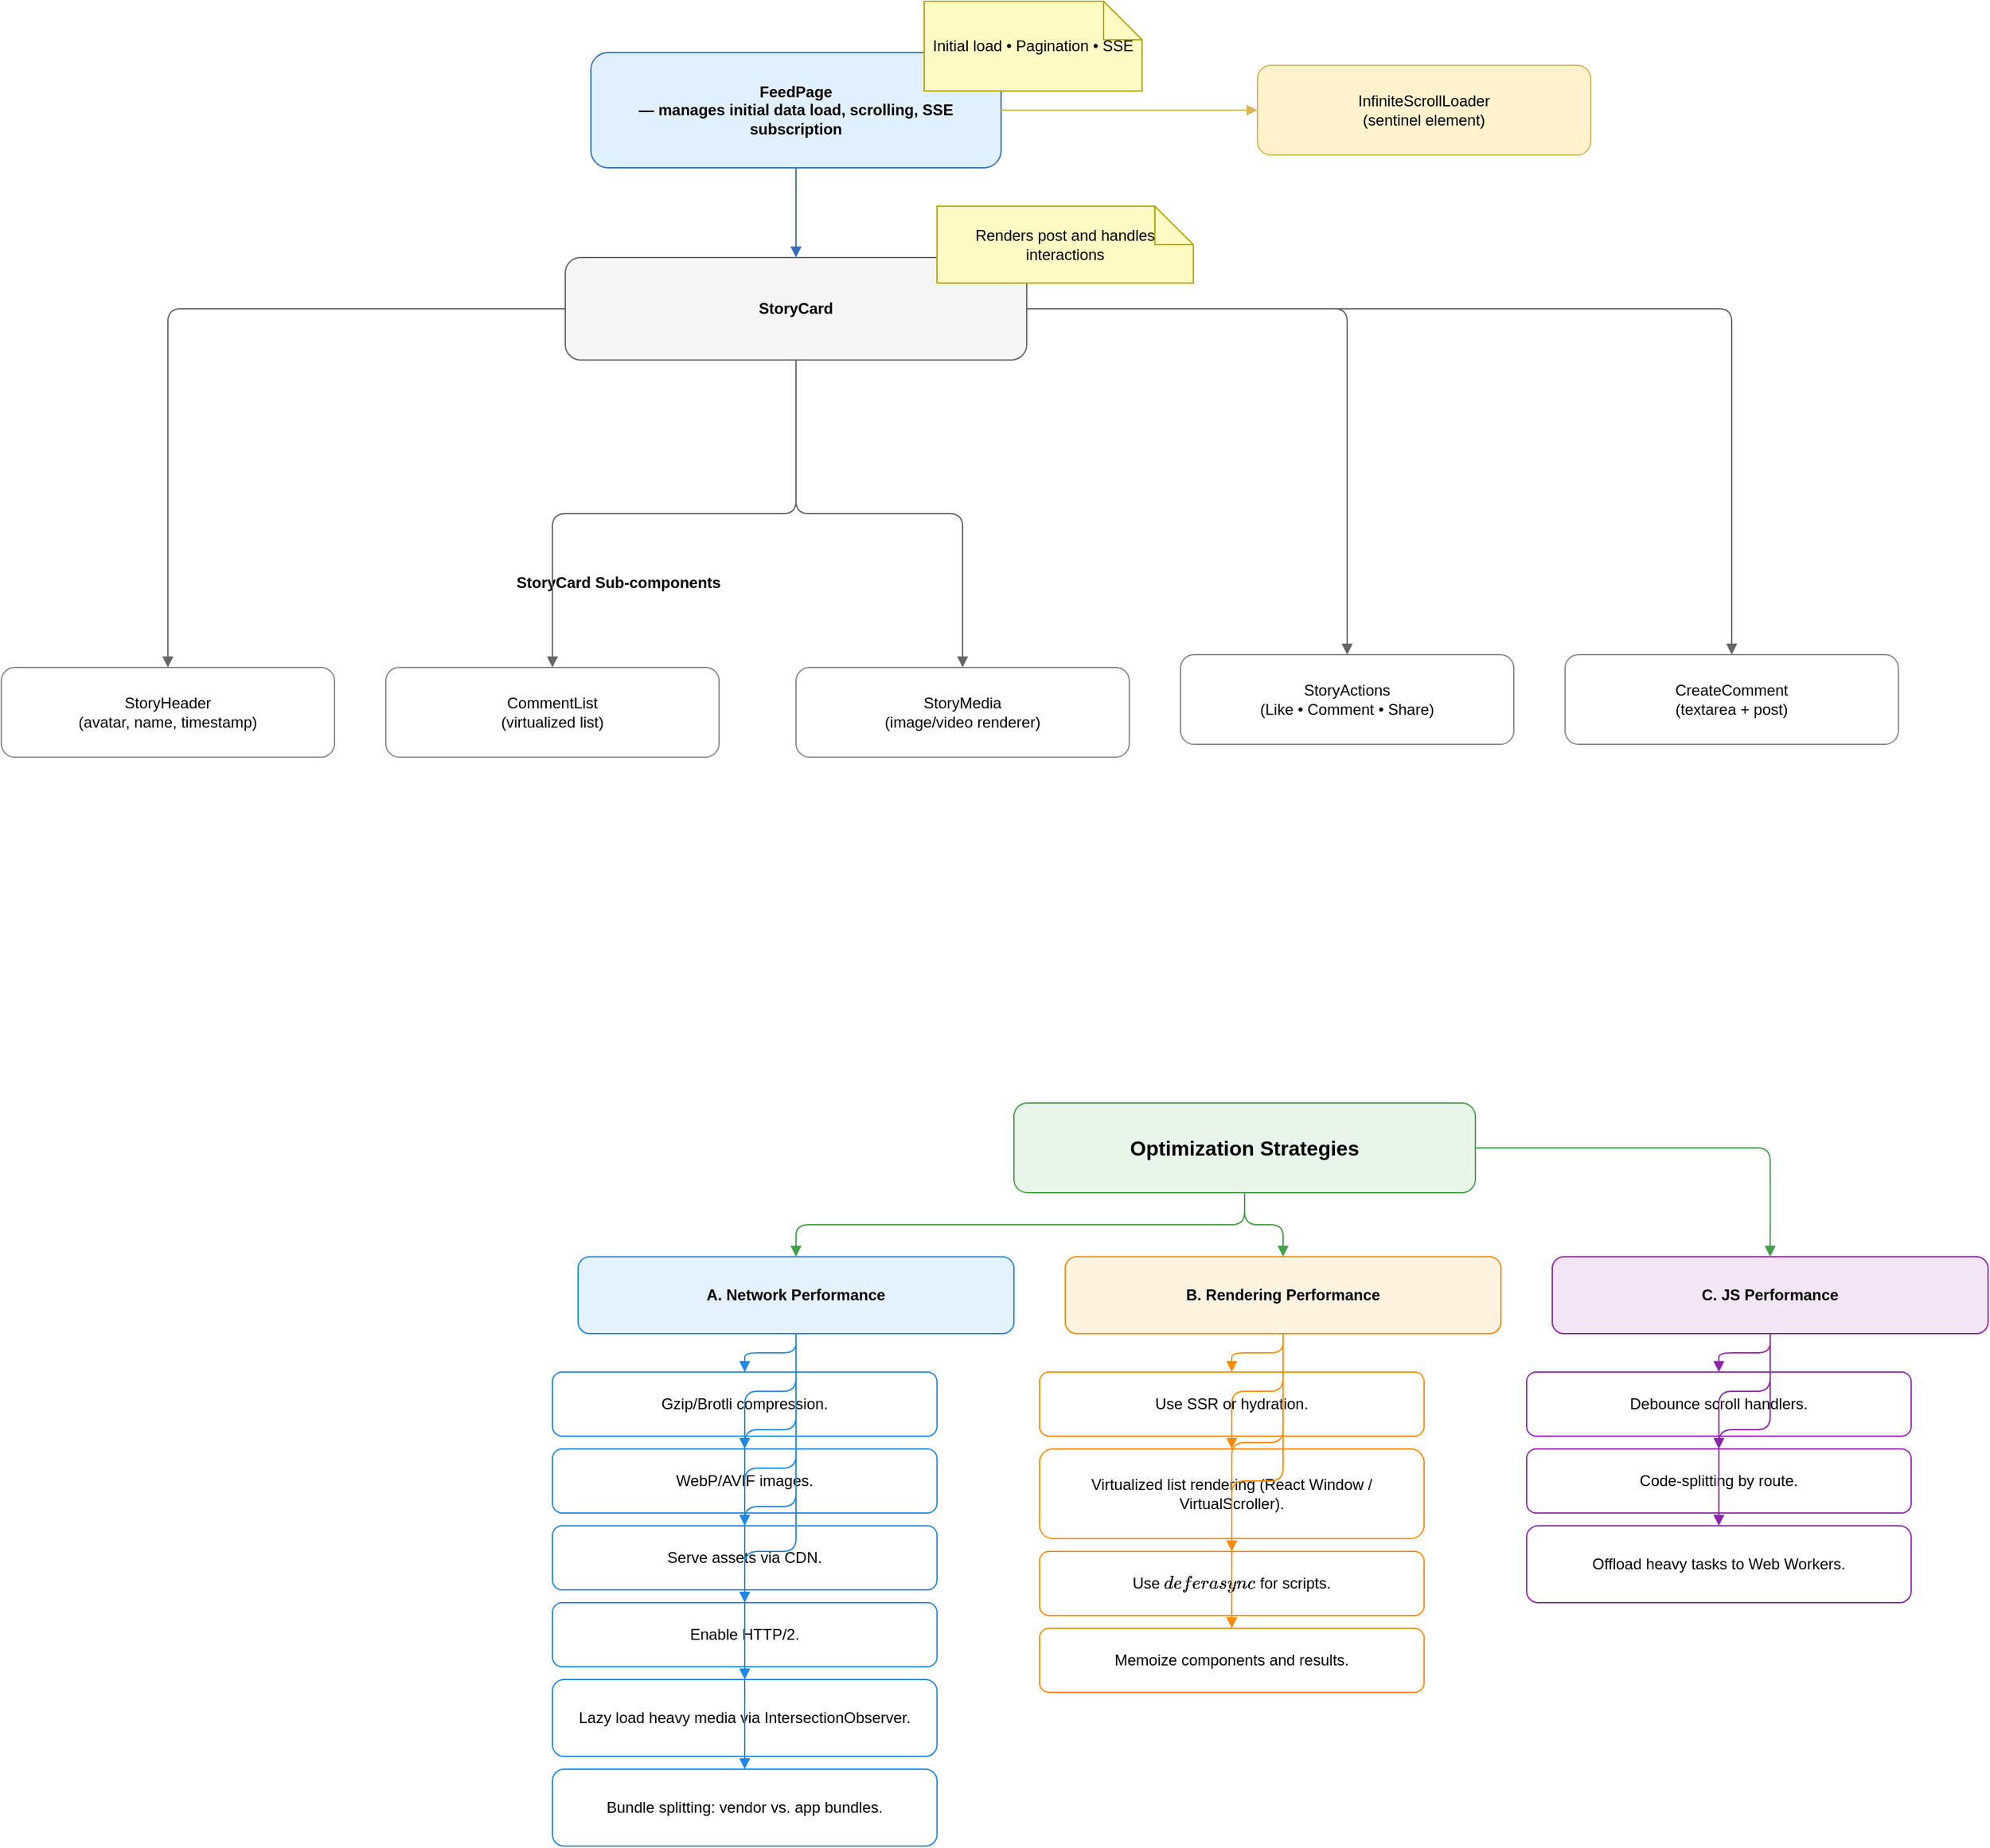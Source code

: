 <mxfile version="28.2.8">
  <diagram name="Component Architecture" id="FMEXDt4NMadpCSWkVbZi">
    <mxGraphModel dx="2036" dy="1248" grid="1" gridSize="10" guides="1" tooltips="1" connect="1" arrows="1" fold="1" page="1" pageScale="1" pageWidth="827" pageHeight="1169" math="0" shadow="0">
      <root>
        <mxCell id="0" />
        <mxCell id="1" parent="0" />
        <mxCell id="AbzQdMxJWZO2URxCIheY-4" value="FeedPage&#xa;— manages initial data load, scrolling, SSE subscription" style="rounded=1;whiteSpace=wrap;html=1;fillColor=#e1f0ff;strokeColor=#356ebf;fontStyle=1;" vertex="1" parent="1">
          <mxGeometry x="470" y="80" width="320" height="90" as="geometry" />
        </mxCell>
        <mxCell id="AbzQdMxJWZO2URxCIheY-5" value="StoryCard" style="rounded=1;whiteSpace=wrap;html=1;fillColor=#f5f5f5;strokeColor=#666666;fontStyle=1;" vertex="1" parent="1">
          <mxGeometry x="450" y="240" width="360" height="80" as="geometry" />
        </mxCell>
        <mxCell id="AbzQdMxJWZO2URxCIheY-6" style="edgeStyle=orthogonalEdgeStyle;rounded=0;orthogonalLoop=1;jettySize=auto;html=1;endArrow=block;strokeColor=#356ebf;" edge="1" parent="1" source="AbzQdMxJWZO2URxCIheY-4" target="AbzQdMxJWZO2URxCIheY-5">
          <mxGeometry relative="1" as="geometry" />
        </mxCell>
        <mxCell id="AbzQdMxJWZO2URxCIheY-7" value="InfiniteScrollLoader&#xa;(sentinel element)" style="rounded=1;whiteSpace=wrap;html=1;fillColor=#fff2cc;strokeColor=#d6b656;" vertex="1" parent="1">
          <mxGeometry x="990" y="90" width="260" height="70" as="geometry" />
        </mxCell>
        <mxCell id="AbzQdMxJWZO2URxCIheY-8" style="edgeStyle=orthogonalEdgeStyle;rounded=0;orthogonalLoop=1;jettySize=auto;html=1;endArrow=block;strokeColor=#d6b656;" edge="1" parent="1" source="AbzQdMxJWZO2URxCIheY-4" target="AbzQdMxJWZO2URxCIheY-7">
          <mxGeometry relative="1" as="geometry" />
        </mxCell>
        <mxCell id="AbzQdMxJWZO2URxCIheY-9" value="StoryCard Sub-components" style="text;html=1;strokeColor=none;fillColor=none;align=left;verticalAlign=top;fontStyle=1;fontSize=12;" vertex="1" parent="1">
          <mxGeometry x="410" y="480" width="200" height="20" as="geometry" />
        </mxCell>
        <mxCell id="AbzQdMxJWZO2URxCIheY-10" value="StoryHeader&#xa;(avatar, name, timestamp)" style="shape=rectangle;rounded=1;whiteSpace=wrap;html=1;fillColor=#ffffff;strokeColor=#888888;" vertex="1" parent="1">
          <mxGeometry x="10" y="560" width="260" height="70" as="geometry" />
        </mxCell>
        <mxCell id="AbzQdMxJWZO2URxCIheY-11" value="StoryMedia&#xa;(image/video renderer)" style="shape=rectangle;rounded=1;whiteSpace=wrap;html=1;fillColor=#ffffff;strokeColor=#888888;" vertex="1" parent="1">
          <mxGeometry x="630" y="560" width="260" height="70" as="geometry" />
        </mxCell>
        <mxCell id="AbzQdMxJWZO2URxCIheY-12" value="StoryActions&#xa;(Like • Comment • Share)" style="shape=rectangle;rounded=1;whiteSpace=wrap;html=1;fillColor=#ffffff;strokeColor=#888888;" vertex="1" parent="1">
          <mxGeometry x="930" y="550" width="260" height="70" as="geometry" />
        </mxCell>
        <mxCell id="AbzQdMxJWZO2URxCIheY-13" value="CommentList&#xa;(virtualized list)" style="shape=rectangle;rounded=1;whiteSpace=wrap;html=1;fillColor=#ffffff;strokeColor=#888888;" vertex="1" parent="1">
          <mxGeometry x="310" y="560" width="260" height="70" as="geometry" />
        </mxCell>
        <mxCell id="AbzQdMxJWZO2URxCIheY-14" value="CreateComment&#xa;(textarea + post)" style="shape=rectangle;rounded=1;whiteSpace=wrap;html=1;fillColor=#ffffff;strokeColor=#888888;" vertex="1" parent="1">
          <mxGeometry x="1230" y="550" width="260" height="70" as="geometry" />
        </mxCell>
        <mxCell id="AbzQdMxJWZO2URxCIheY-15" style="edgeStyle=orthogonalEdgeStyle;endArrow=block;strokeColor=#666666;" edge="1" parent="1" source="AbzQdMxJWZO2URxCIheY-5" target="AbzQdMxJWZO2URxCIheY-10">
          <mxGeometry relative="1" as="geometry" />
        </mxCell>
        <mxCell id="AbzQdMxJWZO2URxCIheY-16" style="edgeStyle=orthogonalEdgeStyle;endArrow=block;strokeColor=#666666;" edge="1" parent="1" source="AbzQdMxJWZO2URxCIheY-5" target="AbzQdMxJWZO2URxCIheY-11">
          <mxGeometry relative="1" as="geometry" />
        </mxCell>
        <mxCell id="AbzQdMxJWZO2URxCIheY-17" style="edgeStyle=orthogonalEdgeStyle;endArrow=block;strokeColor=#666666;" edge="1" parent="1" source="AbzQdMxJWZO2URxCIheY-5" target="AbzQdMxJWZO2URxCIheY-12">
          <mxGeometry relative="1" as="geometry" />
        </mxCell>
        <mxCell id="AbzQdMxJWZO2URxCIheY-18" style="edgeStyle=orthogonalEdgeStyle;endArrow=block;strokeColor=#666666;" edge="1" parent="1" source="AbzQdMxJWZO2URxCIheY-5" target="AbzQdMxJWZO2URxCIheY-13">
          <mxGeometry relative="1" as="geometry" />
        </mxCell>
        <mxCell id="AbzQdMxJWZO2URxCIheY-19" style="edgeStyle=orthogonalEdgeStyle;endArrow=block;strokeColor=#666666;" edge="1" parent="1" source="AbzQdMxJWZO2URxCIheY-5" target="AbzQdMxJWZO2URxCIheY-14">
          <mxGeometry relative="1" as="geometry" />
        </mxCell>
        <mxCell id="AbzQdMxJWZO2URxCIheY-20" value="Initial load • Pagination • SSE" style="shape=note;whiteSpace=wrap;html=1;fillColor=#fff9c4;strokeColor=#b7a500;" vertex="1" parent="1">
          <mxGeometry x="730" y="40" width="170" height="70" as="geometry" />
        </mxCell>
        <mxCell id="AbzQdMxJWZO2URxCIheY-21" value="Renders post and handles interactions" style="shape=note;whiteSpace=wrap;html=1;fillColor=#fff9c4;strokeColor=#b7a500;" vertex="1" parent="1">
          <mxGeometry x="740" y="200" width="200" height="60" as="geometry" />
        </mxCell>
        <mxCell id="AbzQdMxJWZO2URxCIheY-22" value="Optimization Strategies" style="rounded=1;whiteSpace=wrap;html=1;fillColor=#e8f5e9;strokeColor=#43a047;fontStyle=1;fontSize=16;" vertex="1" parent="1">
          <mxGeometry x="800" y="900" width="360" height="70" as="geometry" />
        </mxCell>
        <mxCell id="AbzQdMxJWZO2URxCIheY-23" value="A. Network Performance" style="rounded=1;whiteSpace=wrap;html=1;fillColor=#e3f2fd;strokeColor=#1e88e5;fontStyle=1;" vertex="1" parent="1">
          <mxGeometry x="460" y="1020" width="340" height="60" as="geometry" />
        </mxCell>
        <mxCell id="AbzQdMxJWZO2URxCIheY-24" style="edgeStyle=orthogonalEdgeStyle;endArrow=block;strokeColor=#43a047;" edge="1" parent="1" source="AbzQdMxJWZO2URxCIheY-22" target="AbzQdMxJWZO2URxCIheY-23">
          <mxGeometry relative="1" as="geometry" />
        </mxCell>
        <mxCell id="AbzQdMxJWZO2URxCIheY-25" value="B. Rendering Performance" style="rounded=1;whiteSpace=wrap;html=1;fillColor=#fff3e0;strokeColor=#fb8c00;fontStyle=1;" vertex="1" parent="1">
          <mxGeometry x="840" y="1020" width="340" height="60" as="geometry" />
        </mxCell>
        <mxCell id="AbzQdMxJWZO2URxCIheY-26" style="edgeStyle=orthogonalEdgeStyle;endArrow=block;strokeColor=#43a047;" edge="1" parent="1" source="AbzQdMxJWZO2URxCIheY-22" target="AbzQdMxJWZO2URxCIheY-25">
          <mxGeometry relative="1" as="geometry" />
        </mxCell>
        <mxCell id="AbzQdMxJWZO2URxCIheY-27" value="C. JS Performance" style="rounded=1;whiteSpace=wrap;html=1;fillColor=#f3e5f5;strokeColor=#8e24aa;fontStyle=1;" vertex="1" parent="1">
          <mxGeometry x="1220" y="1020" width="340" height="60" as="geometry" />
        </mxCell>
        <mxCell id="AbzQdMxJWZO2URxCIheY-28" style="edgeStyle=orthogonalEdgeStyle;endArrow=block;strokeColor=#43a047;" edge="1" parent="1" source="AbzQdMxJWZO2URxCIheY-22" target="AbzQdMxJWZO2URxCIheY-27">
          <mxGeometry relative="1" as="geometry" />
        </mxCell>
        <mxCell id="AbzQdMxJWZO2URxCIheY-29" value="Gzip/Brotli compression." style="shape=rectangle;rounded=1;whiteSpace=wrap;html=1;fillColor=#ffffff;strokeColor=#1e88e5;" vertex="1" parent="1">
          <mxGeometry x="440" y="1110" width="300" height="50" as="geometry" />
        </mxCell>
        <mxCell id="AbzQdMxJWZO2URxCIheY-30" value="WebP/AVIF images." style="shape=rectangle;rounded=1;whiteSpace=wrap;html=1;fillColor=#ffffff;strokeColor=#1e88e5;" vertex="1" parent="1">
          <mxGeometry x="440" y="1170" width="300" height="50" as="geometry" />
        </mxCell>
        <mxCell id="AbzQdMxJWZO2URxCIheY-31" value="Serve assets via CDN." style="shape=rectangle;rounded=1;whiteSpace=wrap;html=1;fillColor=#ffffff;strokeColor=#1e88e5;" vertex="1" parent="1">
          <mxGeometry x="440" y="1230" width="300" height="50" as="geometry" />
        </mxCell>
        <mxCell id="AbzQdMxJWZO2URxCIheY-32" value="Enable HTTP/2." style="shape=rectangle;rounded=1;whiteSpace=wrap;html=1;fillColor=#ffffff;strokeColor=#1e88e5;" vertex="1" parent="1">
          <mxGeometry x="440" y="1290" width="300" height="50" as="geometry" />
        </mxCell>
        <mxCell id="AbzQdMxJWZO2URxCIheY-33" value="Lazy load heavy media via IntersectionObserver." style="shape=rectangle;rounded=1;whiteSpace=wrap;html=1;fillColor=#ffffff;strokeColor=#1e88e5;" vertex="1" parent="1">
          <mxGeometry x="440" y="1350" width="300" height="60" as="geometry" />
        </mxCell>
        <mxCell id="AbzQdMxJWZO2URxCIheY-34" value="Bundle splitting: vendor vs. app bundles." style="shape=rectangle;rounded=1;whiteSpace=wrap;html=1;fillColor=#ffffff;strokeColor=#1e88e5;" vertex="1" parent="1">
          <mxGeometry x="440" y="1420" width="300" height="60" as="geometry" />
        </mxCell>
        <mxCell id="AbzQdMxJWZO2URxCIheY-35" style="edgeStyle=orthogonalEdgeStyle;endArrow=block;strokeColor=#1e88e5;" edge="1" parent="1" source="AbzQdMxJWZO2URxCIheY-23" target="AbzQdMxJWZO2URxCIheY-29">
          <mxGeometry relative="1" as="geometry" />
        </mxCell>
        <mxCell id="AbzQdMxJWZO2URxCIheY-36" style="edgeStyle=orthogonalEdgeStyle;endArrow=block;strokeColor=#1e88e5;" edge="1" parent="1" source="AbzQdMxJWZO2URxCIheY-23" target="AbzQdMxJWZO2URxCIheY-30">
          <mxGeometry relative="1" as="geometry" />
        </mxCell>
        <mxCell id="AbzQdMxJWZO2URxCIheY-37" style="edgeStyle=orthogonalEdgeStyle;endArrow=block;strokeColor=#1e88e5;" edge="1" parent="1" source="AbzQdMxJWZO2URxCIheY-23" target="AbzQdMxJWZO2URxCIheY-31">
          <mxGeometry relative="1" as="geometry" />
        </mxCell>
        <mxCell id="AbzQdMxJWZO2URxCIheY-38" style="edgeStyle=orthogonalEdgeStyle;endArrow=block;strokeColor=#1e88e5;" edge="1" parent="1" source="AbzQdMxJWZO2URxCIheY-23" target="AbzQdMxJWZO2URxCIheY-32">
          <mxGeometry relative="1" as="geometry" />
        </mxCell>
        <mxCell id="AbzQdMxJWZO2URxCIheY-39" style="edgeStyle=orthogonalEdgeStyle;endArrow=block;strokeColor=#1e88e5;" edge="1" parent="1" source="AbzQdMxJWZO2URxCIheY-23" target="AbzQdMxJWZO2URxCIheY-33">
          <mxGeometry relative="1" as="geometry" />
        </mxCell>
        <mxCell id="AbzQdMxJWZO2URxCIheY-40" style="edgeStyle=orthogonalEdgeStyle;endArrow=block;strokeColor=#1e88e5;" edge="1" parent="1" source="AbzQdMxJWZO2URxCIheY-23" target="AbzQdMxJWZO2URxCIheY-34">
          <mxGeometry relative="1" as="geometry" />
        </mxCell>
        <mxCell id="AbzQdMxJWZO2URxCIheY-41" value="Use SSR or hydration." style="shape=rectangle;rounded=1;whiteSpace=wrap;html=1;fillColor=#ffffff;strokeColor=#fb8c00;" vertex="1" parent="1">
          <mxGeometry x="820" y="1110" width="300" height="50" as="geometry" />
        </mxCell>
        <mxCell id="AbzQdMxJWZO2URxCIheY-42" value="Virtualized list rendering (React Window / VirtualScroller)." style="shape=rectangle;rounded=1;whiteSpace=wrap;html=1;fillColor=#ffffff;strokeColor=#fb8c00;" vertex="1" parent="1">
          <mxGeometry x="820" y="1170" width="300" height="70" as="geometry" />
        </mxCell>
        <mxCell id="AbzQdMxJWZO2URxCIheY-43" value="Use `deferasync` for scripts." style="shape=rectangle;rounded=1;whiteSpace=wrap;html=1;fillColor=#ffffff;strokeColor=#fb8c00;" vertex="1" parent="1">
          <mxGeometry x="820" y="1250" width="300" height="50" as="geometry" />
        </mxCell>
        <mxCell id="AbzQdMxJWZO2URxCIheY-44" value="Memoize components and results." style="shape=rectangle;rounded=1;whiteSpace=wrap;html=1;fillColor=#ffffff;strokeColor=#fb8c00;" vertex="1" parent="1">
          <mxGeometry x="820" y="1310" width="300" height="50" as="geometry" />
        </mxCell>
        <mxCell id="AbzQdMxJWZO2URxCIheY-45" style="edgeStyle=orthogonalEdgeStyle;endArrow=block;strokeColor=#fb8c00;" edge="1" parent="1" source="AbzQdMxJWZO2URxCIheY-25" target="AbzQdMxJWZO2URxCIheY-41">
          <mxGeometry relative="1" as="geometry" />
        </mxCell>
        <mxCell id="AbzQdMxJWZO2URxCIheY-46" style="edgeStyle=orthogonalEdgeStyle;endArrow=block;strokeColor=#fb8c00;" edge="1" parent="1" source="AbzQdMxJWZO2URxCIheY-25" target="AbzQdMxJWZO2URxCIheY-42">
          <mxGeometry relative="1" as="geometry" />
        </mxCell>
        <mxCell id="AbzQdMxJWZO2URxCIheY-47" style="edgeStyle=orthogonalEdgeStyle;endArrow=block;strokeColor=#fb8c00;" edge="1" parent="1" source="AbzQdMxJWZO2URxCIheY-25" target="AbzQdMxJWZO2URxCIheY-43">
          <mxGeometry relative="1" as="geometry" />
        </mxCell>
        <mxCell id="AbzQdMxJWZO2URxCIheY-48" style="edgeStyle=orthogonalEdgeStyle;endArrow=block;strokeColor=#fb8c00;" edge="1" parent="1" source="AbzQdMxJWZO2URxCIheY-25" target="AbzQdMxJWZO2URxCIheY-44">
          <mxGeometry relative="1" as="geometry" />
        </mxCell>
        <mxCell id="AbzQdMxJWZO2URxCIheY-49" value="Debounce scroll handlers." style="shape=rectangle;rounded=1;whiteSpace=wrap;html=1;fillColor=#ffffff;strokeColor=#8e24aa;" vertex="1" parent="1">
          <mxGeometry x="1200" y="1110" width="300" height="50" as="geometry" />
        </mxCell>
        <mxCell id="AbzQdMxJWZO2URxCIheY-50" value="Code-splitting by route." style="shape=rectangle;rounded=1;whiteSpace=wrap;html=1;fillColor=#ffffff;strokeColor=#8e24aa;" vertex="1" parent="1">
          <mxGeometry x="1200" y="1170" width="300" height="50" as="geometry" />
        </mxCell>
        <mxCell id="AbzQdMxJWZO2URxCIheY-51" value="Offload heavy tasks to Web Workers." style="shape=rectangle;rounded=1;whiteSpace=wrap;html=1;fillColor=#ffffff;strokeColor=#8e24aa;" vertex="1" parent="1">
          <mxGeometry x="1200" y="1230" width="300" height="60" as="geometry" />
        </mxCell>
        <mxCell id="AbzQdMxJWZO2URxCIheY-52" style="edgeStyle=orthogonalEdgeStyle;endArrow=block;strokeColor=#8e24aa;" edge="1" parent="1" source="AbzQdMxJWZO2URxCIheY-27" target="AbzQdMxJWZO2URxCIheY-49">
          <mxGeometry relative="1" as="geometry" />
        </mxCell>
        <mxCell id="AbzQdMxJWZO2URxCIheY-53" style="edgeStyle=orthogonalEdgeStyle;endArrow=block;strokeColor=#8e24aa;" edge="1" parent="1" source="AbzQdMxJWZO2URxCIheY-27" target="AbzQdMxJWZO2URxCIheY-50">
          <mxGeometry relative="1" as="geometry" />
        </mxCell>
        <mxCell id="AbzQdMxJWZO2URxCIheY-54" style="edgeStyle=orthogonalEdgeStyle;endArrow=block;strokeColor=#8e24aa;" edge="1" parent="1" source="AbzQdMxJWZO2URxCIheY-27" target="AbzQdMxJWZO2URxCIheY-51">
          <mxGeometry relative="1" as="geometry" />
        </mxCell>
      </root>
    </mxGraphModel>
  </diagram>
</mxfile>
